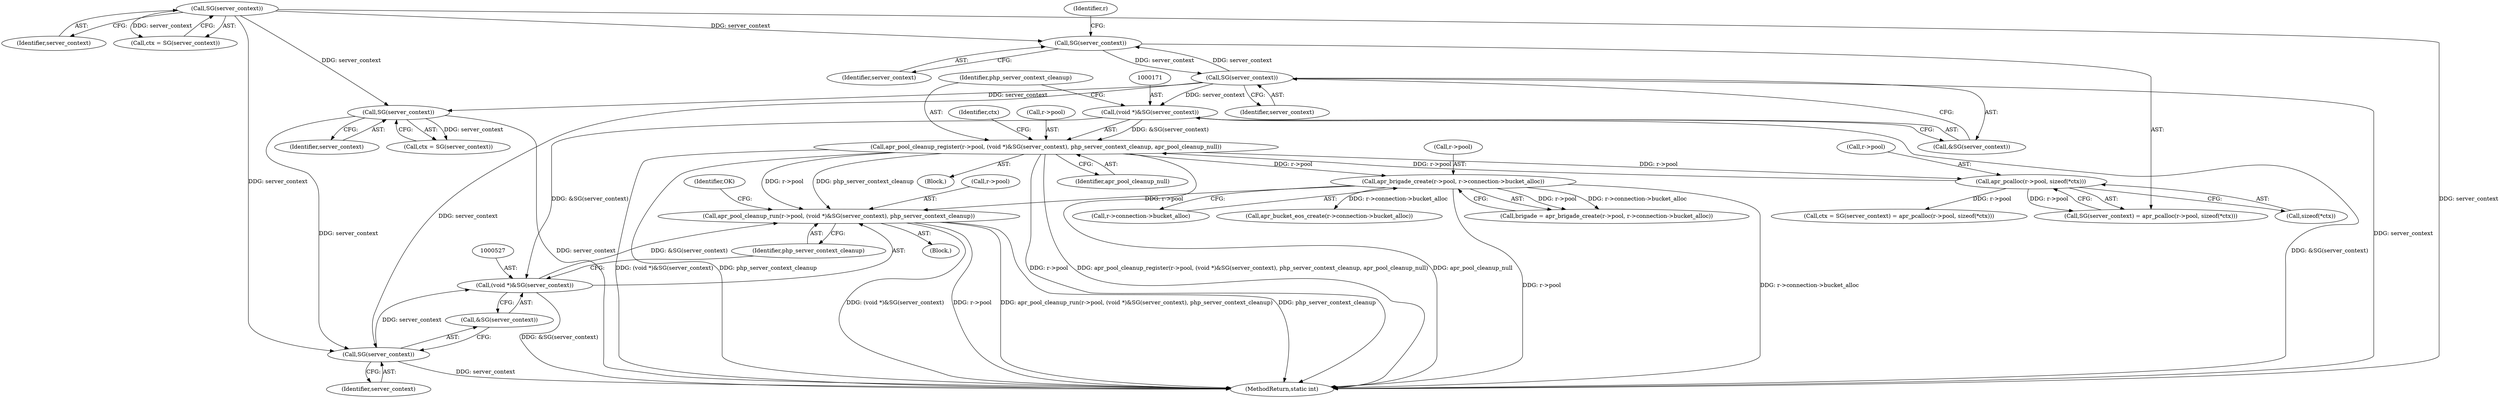 digraph "0_php_809610f5ea38a83b284e1125d1fff129bdd615e7@pointer" {
"1000522" [label="(Call,apr_pool_cleanup_run(r->pool, (void *)&SG(server_context), php_server_context_cleanup))"];
"1000166" [label="(Call,apr_pool_cleanup_register(r->pool, (void *)&SG(server_context), php_server_context_cleanup, apr_pool_cleanup_null))"];
"1000159" [label="(Call,apr_pcalloc(r->pool, sizeof(*ctx)))"];
"1000170" [label="(Call,(void *)&SG(server_context))"];
"1000173" [label="(Call,SG(server_context))"];
"1000157" [label="(Call,SG(server_context))"];
"1000133" [label="(Call,SG(server_context))"];
"1000322" [label="(Call,apr_brigade_create(r->pool, r->connection->bucket_alloc))"];
"1000526" [label="(Call,(void *)&SG(server_context))"];
"1000529" [label="(Call,SG(server_context))"];
"1000333" [label="(Call,SG(server_context))"];
"1000173" [label="(Call,SG(server_context))"];
"1000133" [label="(Call,SG(server_context))"];
"1000526" [label="(Call,(void *)&SG(server_context))"];
"1000161" [label="(Identifier,r)"];
"1000529" [label="(Call,SG(server_context))"];
"1000541" [label="(MethodReturn,static int)"];
"1000156" [label="(Call,SG(server_context) = apr_pcalloc(r->pool, sizeof(*ctx)))"];
"1000523" [label="(Call,r->pool)"];
"1000134" [label="(Identifier,server_context)"];
"1000152" [label="(Block,)"];
"1000166" [label="(Call,apr_pool_cleanup_register(r->pool, (void *)&SG(server_context), php_server_context_cleanup, apr_pool_cleanup_null))"];
"1000333" [label="(Call,SG(server_context))"];
"1000174" [label="(Identifier,server_context)"];
"1000159" [label="(Call,apr_pcalloc(r->pool, sizeof(*ctx)))"];
"1000531" [label="(Identifier,php_server_context_cleanup)"];
"1000157" [label="(Call,SG(server_context))"];
"1000176" [label="(Identifier,apr_pool_cleanup_null)"];
"1000170" [label="(Call,(void *)&SG(server_context))"];
"1000528" [label="(Call,&SG(server_context))"];
"1000323" [label="(Call,r->pool)"];
"1000522" [label="(Call,apr_pool_cleanup_run(r->pool, (void *)&SG(server_context), php_server_context_cleanup))"];
"1000326" [label="(Call,r->connection->bucket_alloc)"];
"1000490" [label="(Call,apr_bucket_eos_create(r->connection->bucket_alloc))"];
"1000175" [label="(Identifier,php_server_context_cleanup)"];
"1000158" [label="(Identifier,server_context)"];
"1000482" [label="(Block,)"];
"1000331" [label="(Call,ctx = SG(server_context))"];
"1000163" [label="(Call,sizeof(*ctx))"];
"1000530" [label="(Identifier,server_context)"];
"1000154" [label="(Call,ctx = SG(server_context) = apr_pcalloc(r->pool, sizeof(*ctx)))"];
"1000334" [label="(Identifier,server_context)"];
"1000172" [label="(Call,&SG(server_context))"];
"1000160" [label="(Call,r->pool)"];
"1000179" [label="(Identifier,ctx)"];
"1000322" [label="(Call,apr_brigade_create(r->pool, r->connection->bucket_alloc))"];
"1000131" [label="(Call,ctx = SG(server_context))"];
"1000167" [label="(Call,r->pool)"];
"1000540" [label="(Identifier,OK)"];
"1000320" [label="(Call,brigade = apr_brigade_create(r->pool, r->connection->bucket_alloc))"];
"1000522" -> "1000482"  [label="AST: "];
"1000522" -> "1000531"  [label="CFG: "];
"1000523" -> "1000522"  [label="AST: "];
"1000526" -> "1000522"  [label="AST: "];
"1000531" -> "1000522"  [label="AST: "];
"1000540" -> "1000522"  [label="CFG: "];
"1000522" -> "1000541"  [label="DDG: apr_pool_cleanup_run(r->pool, (void *)&SG(server_context), php_server_context_cleanup)"];
"1000522" -> "1000541"  [label="DDG: php_server_context_cleanup"];
"1000522" -> "1000541"  [label="DDG: (void *)&SG(server_context)"];
"1000522" -> "1000541"  [label="DDG: r->pool"];
"1000166" -> "1000522"  [label="DDG: r->pool"];
"1000166" -> "1000522"  [label="DDG: php_server_context_cleanup"];
"1000322" -> "1000522"  [label="DDG: r->pool"];
"1000526" -> "1000522"  [label="DDG: &SG(server_context)"];
"1000166" -> "1000152"  [label="AST: "];
"1000166" -> "1000176"  [label="CFG: "];
"1000167" -> "1000166"  [label="AST: "];
"1000170" -> "1000166"  [label="AST: "];
"1000175" -> "1000166"  [label="AST: "];
"1000176" -> "1000166"  [label="AST: "];
"1000179" -> "1000166"  [label="CFG: "];
"1000166" -> "1000541"  [label="DDG: apr_pool_cleanup_register(r->pool, (void *)&SG(server_context), php_server_context_cleanup, apr_pool_cleanup_null)"];
"1000166" -> "1000541"  [label="DDG: r->pool"];
"1000166" -> "1000541"  [label="DDG: apr_pool_cleanup_null"];
"1000166" -> "1000541"  [label="DDG: (void *)&SG(server_context)"];
"1000166" -> "1000541"  [label="DDG: php_server_context_cleanup"];
"1000166" -> "1000159"  [label="DDG: r->pool"];
"1000159" -> "1000166"  [label="DDG: r->pool"];
"1000170" -> "1000166"  [label="DDG: &SG(server_context)"];
"1000166" -> "1000322"  [label="DDG: r->pool"];
"1000159" -> "1000156"  [label="AST: "];
"1000159" -> "1000163"  [label="CFG: "];
"1000160" -> "1000159"  [label="AST: "];
"1000163" -> "1000159"  [label="AST: "];
"1000156" -> "1000159"  [label="CFG: "];
"1000159" -> "1000154"  [label="DDG: r->pool"];
"1000159" -> "1000156"  [label="DDG: r->pool"];
"1000170" -> "1000172"  [label="CFG: "];
"1000171" -> "1000170"  [label="AST: "];
"1000172" -> "1000170"  [label="AST: "];
"1000175" -> "1000170"  [label="CFG: "];
"1000170" -> "1000541"  [label="DDG: &SG(server_context)"];
"1000173" -> "1000170"  [label="DDG: server_context"];
"1000170" -> "1000526"  [label="DDG: &SG(server_context)"];
"1000173" -> "1000172"  [label="AST: "];
"1000173" -> "1000174"  [label="CFG: "];
"1000174" -> "1000173"  [label="AST: "];
"1000172" -> "1000173"  [label="CFG: "];
"1000173" -> "1000541"  [label="DDG: server_context"];
"1000173" -> "1000157"  [label="DDG: server_context"];
"1000157" -> "1000173"  [label="DDG: server_context"];
"1000173" -> "1000333"  [label="DDG: server_context"];
"1000173" -> "1000529"  [label="DDG: server_context"];
"1000157" -> "1000156"  [label="AST: "];
"1000157" -> "1000158"  [label="CFG: "];
"1000158" -> "1000157"  [label="AST: "];
"1000161" -> "1000157"  [label="CFG: "];
"1000133" -> "1000157"  [label="DDG: server_context"];
"1000133" -> "1000131"  [label="AST: "];
"1000133" -> "1000134"  [label="CFG: "];
"1000134" -> "1000133"  [label="AST: "];
"1000131" -> "1000133"  [label="CFG: "];
"1000133" -> "1000541"  [label="DDG: server_context"];
"1000133" -> "1000131"  [label="DDG: server_context"];
"1000133" -> "1000333"  [label="DDG: server_context"];
"1000133" -> "1000529"  [label="DDG: server_context"];
"1000322" -> "1000320"  [label="AST: "];
"1000322" -> "1000326"  [label="CFG: "];
"1000323" -> "1000322"  [label="AST: "];
"1000326" -> "1000322"  [label="AST: "];
"1000320" -> "1000322"  [label="CFG: "];
"1000322" -> "1000541"  [label="DDG: r->connection->bucket_alloc"];
"1000322" -> "1000541"  [label="DDG: r->pool"];
"1000322" -> "1000320"  [label="DDG: r->pool"];
"1000322" -> "1000320"  [label="DDG: r->connection->bucket_alloc"];
"1000322" -> "1000490"  [label="DDG: r->connection->bucket_alloc"];
"1000526" -> "1000528"  [label="CFG: "];
"1000527" -> "1000526"  [label="AST: "];
"1000528" -> "1000526"  [label="AST: "];
"1000531" -> "1000526"  [label="CFG: "];
"1000526" -> "1000541"  [label="DDG: &SG(server_context)"];
"1000529" -> "1000526"  [label="DDG: server_context"];
"1000529" -> "1000528"  [label="AST: "];
"1000529" -> "1000530"  [label="CFG: "];
"1000530" -> "1000529"  [label="AST: "];
"1000528" -> "1000529"  [label="CFG: "];
"1000529" -> "1000541"  [label="DDG: server_context"];
"1000333" -> "1000529"  [label="DDG: server_context"];
"1000333" -> "1000331"  [label="AST: "];
"1000333" -> "1000334"  [label="CFG: "];
"1000334" -> "1000333"  [label="AST: "];
"1000331" -> "1000333"  [label="CFG: "];
"1000333" -> "1000541"  [label="DDG: server_context"];
"1000333" -> "1000331"  [label="DDG: server_context"];
}
